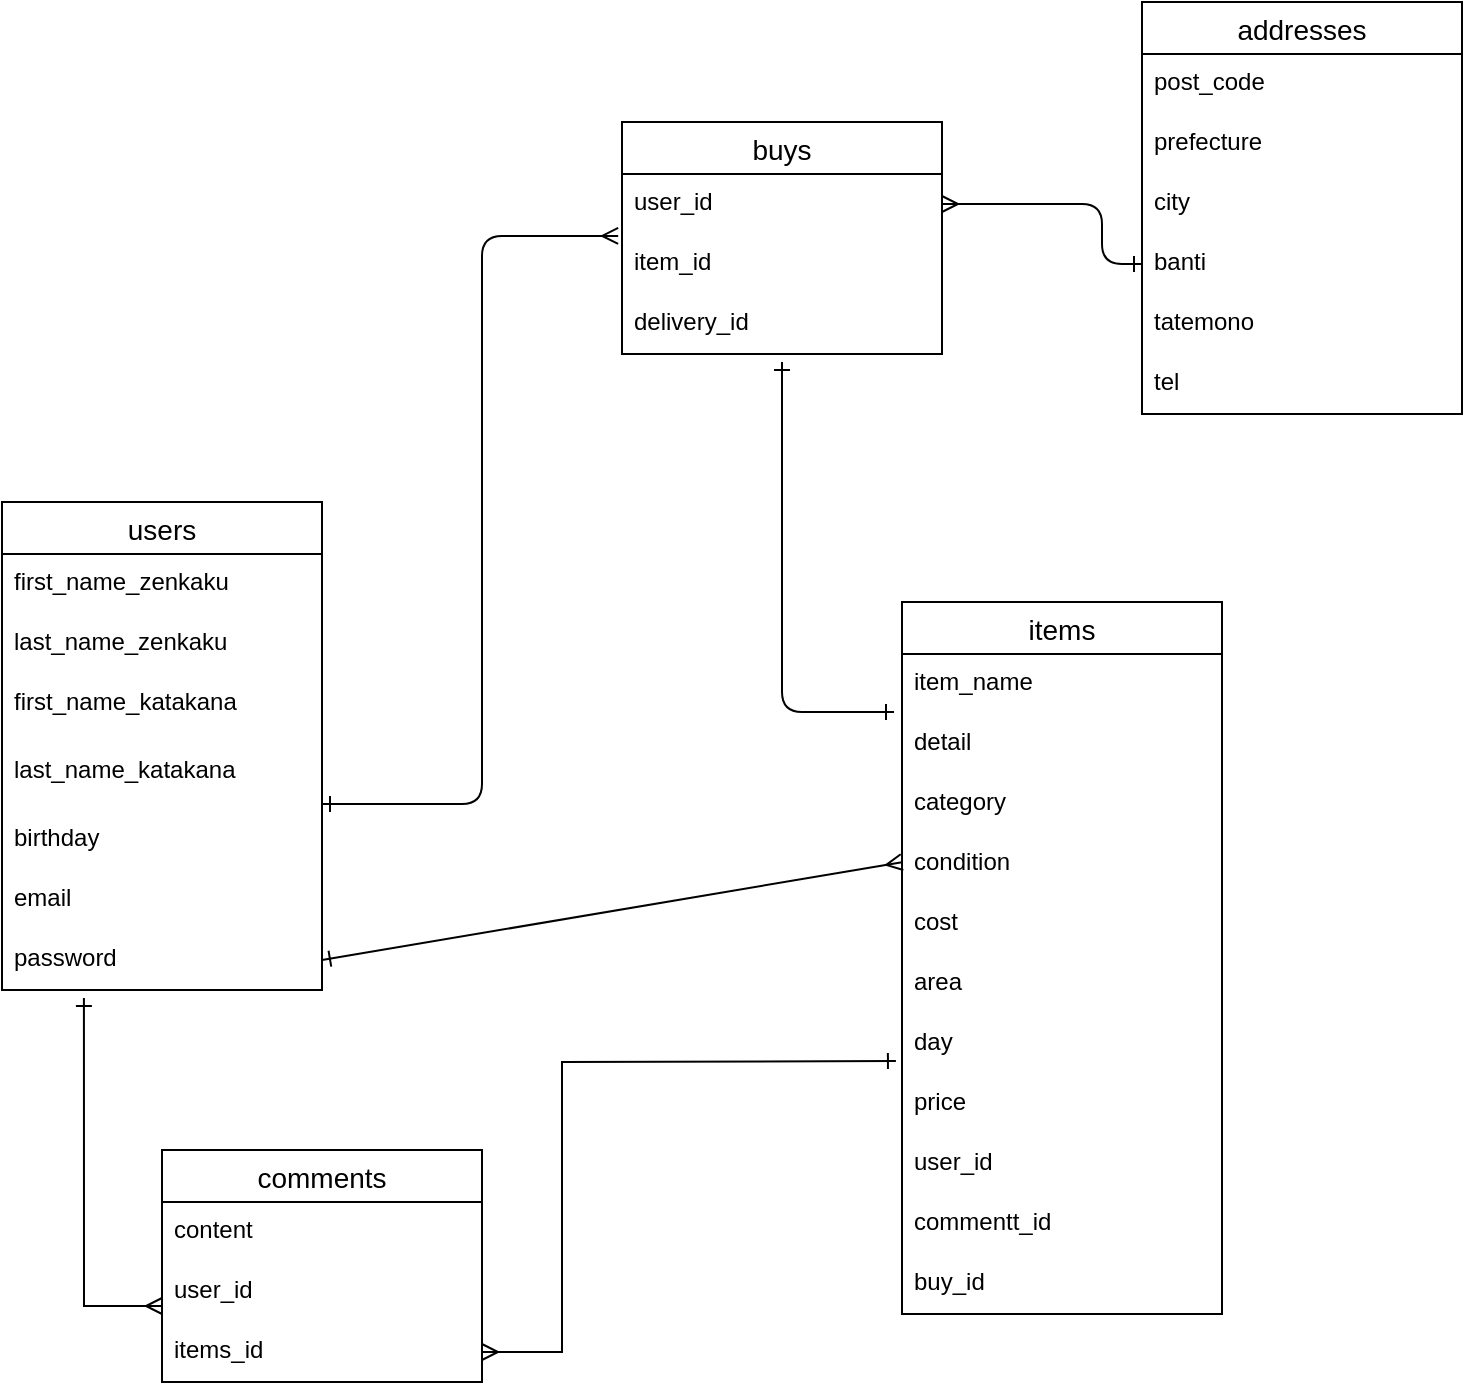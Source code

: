 <mxfile>
    <diagram id="6piRuX3mff4Y_4G7ygMA" name="ページ2">
        <mxGraphModel dx="369" dy="543" grid="1" gridSize="10" guides="1" tooltips="1" connect="1" arrows="1" fold="1" page="1" pageScale="1" pageWidth="827" pageHeight="1169" background="none" math="0" shadow="0">
            <root>
                <mxCell id="kIjTfWrcBCCCnK2rZeHg-0"/>
                <mxCell id="kIjTfWrcBCCCnK2rZeHg-1" parent="kIjTfWrcBCCCnK2rZeHg-0"/>
                <mxCell id="ozfq6LVJ5zKNNDn00uDU-0" value="users" style="swimlane;fontStyle=0;childLayout=stackLayout;horizontal=1;startSize=26;horizontalStack=0;resizeParent=1;resizeParentMax=0;resizeLast=0;collapsible=1;marginBottom=0;align=center;fontSize=14;fillColor=default;" vertex="1" parent="kIjTfWrcBCCCnK2rZeHg-1">
                    <mxGeometry x="80" y="280" width="160" height="244" as="geometry">
                        <mxRectangle x="80" y="280" width="70" height="26" as="alternateBounds"/>
                    </mxGeometry>
                </mxCell>
                <mxCell id="ozfq6LVJ5zKNNDn00uDU-1" value="first_name_zenkaku" style="text;strokeColor=none;fillColor=none;spacingLeft=4;spacingRight=4;overflow=hidden;rotatable=0;points=[[0,0.5],[1,0.5]];portConstraint=eastwest;fontSize=12;" vertex="1" parent="ozfq6LVJ5zKNNDn00uDU-0">
                    <mxGeometry y="26" width="160" height="30" as="geometry"/>
                </mxCell>
                <mxCell id="ozfq6LVJ5zKNNDn00uDU-67" value="last_name_zenkaku" style="text;strokeColor=none;fillColor=none;spacingLeft=4;spacingRight=4;overflow=hidden;rotatable=0;points=[[0,0.5],[1,0.5]];portConstraint=eastwest;fontSize=12;" vertex="1" parent="ozfq6LVJ5zKNNDn00uDU-0">
                    <mxGeometry y="56" width="160" height="30" as="geometry"/>
                </mxCell>
                <mxCell id="ozfq6LVJ5zKNNDn00uDU-68" value="first_name_katakana" style="text;strokeColor=none;fillColor=none;spacingLeft=4;spacingRight=4;overflow=hidden;rotatable=0;points=[[0,0.5],[1,0.5]];portConstraint=eastwest;fontSize=12;" vertex="1" parent="ozfq6LVJ5zKNNDn00uDU-0">
                    <mxGeometry y="86" width="160" height="34" as="geometry"/>
                </mxCell>
                <mxCell id="ozfq6LVJ5zKNNDn00uDU-2" value="last_name_katakana" style="text;strokeColor=none;fillColor=none;spacingLeft=4;spacingRight=4;overflow=hidden;rotatable=0;points=[[0,0.5],[1,0.5]];portConstraint=eastwest;fontSize=12;" vertex="1" parent="ozfq6LVJ5zKNNDn00uDU-0">
                    <mxGeometry y="120" width="160" height="34" as="geometry"/>
                </mxCell>
                <mxCell id="ozfq6LVJ5zKNNDn00uDU-3" value="birthday" style="text;strokeColor=none;fillColor=none;spacingLeft=4;spacingRight=4;overflow=hidden;rotatable=0;points=[[0,0.5],[1,0.5]];portConstraint=eastwest;fontSize=12;" vertex="1" parent="ozfq6LVJ5zKNNDn00uDU-0">
                    <mxGeometry y="154" width="160" height="30" as="geometry"/>
                </mxCell>
                <mxCell id="ozfq6LVJ5zKNNDn00uDU-4" value="email" style="text;strokeColor=none;fillColor=none;spacingLeft=4;spacingRight=4;overflow=hidden;rotatable=0;points=[[0,0.5],[1,0.5]];portConstraint=eastwest;fontSize=12;" vertex="1" parent="ozfq6LVJ5zKNNDn00uDU-0">
                    <mxGeometry y="184" width="160" height="30" as="geometry"/>
                </mxCell>
                <mxCell id="ozfq6LVJ5zKNNDn00uDU-5" value="password" style="text;strokeColor=none;fillColor=none;spacingLeft=4;spacingRight=4;overflow=hidden;rotatable=0;points=[[0,0.5],[1,0.5]];portConstraint=eastwest;fontSize=12;" vertex="1" parent="ozfq6LVJ5zKNNDn00uDU-0">
                    <mxGeometry y="214" width="160" height="30" as="geometry"/>
                </mxCell>
                <mxCell id="ozfq6LVJ5zKNNDn00uDU-6" value="items" style="swimlane;fontStyle=0;childLayout=stackLayout;horizontal=1;startSize=26;horizontalStack=0;resizeParent=1;resizeParentMax=0;resizeLast=0;collapsible=1;marginBottom=0;align=center;fontSize=14;glass=0;fillColor=default;fontColor=default;" vertex="1" parent="kIjTfWrcBCCCnK2rZeHg-1">
                    <mxGeometry x="530" y="330" width="160" height="356" as="geometry"/>
                </mxCell>
                <mxCell id="ozfq6LVJ5zKNNDn00uDU-10" value="item_name" style="text;strokeColor=none;fillColor=none;spacingLeft=4;spacingRight=4;overflow=hidden;rotatable=0;points=[[0,0.5],[1,0.5]];portConstraint=eastwest;fontSize=12;" vertex="1" parent="ozfq6LVJ5zKNNDn00uDU-6">
                    <mxGeometry y="26" width="160" height="30" as="geometry"/>
                </mxCell>
                <mxCell id="ozfq6LVJ5zKNNDn00uDU-8" value="detail" style="text;strokeColor=none;fillColor=none;spacingLeft=4;spacingRight=4;overflow=hidden;rotatable=0;points=[[0,0.5],[1,0.5]];portConstraint=eastwest;fontSize=12;" vertex="1" parent="ozfq6LVJ5zKNNDn00uDU-6">
                    <mxGeometry y="56" width="160" height="30" as="geometry"/>
                </mxCell>
                <mxCell id="ozfq6LVJ5zKNNDn00uDU-16" value="category" style="text;strokeColor=none;fillColor=none;spacingLeft=4;spacingRight=4;overflow=hidden;rotatable=0;points=[[0,0.5],[1,0.5]];portConstraint=eastwest;fontSize=12;" vertex="1" parent="ozfq6LVJ5zKNNDn00uDU-6">
                    <mxGeometry y="86" width="160" height="30" as="geometry"/>
                </mxCell>
                <mxCell id="ozfq6LVJ5zKNNDn00uDU-11" value="condition" style="text;strokeColor=none;fillColor=none;spacingLeft=4;spacingRight=4;overflow=hidden;rotatable=0;points=[[0,0.5],[1,0.5]];portConstraint=eastwest;fontSize=12;" vertex="1" parent="ozfq6LVJ5zKNNDn00uDU-6">
                    <mxGeometry y="116" width="160" height="30" as="geometry"/>
                </mxCell>
                <mxCell id="ozfq6LVJ5zKNNDn00uDU-12" value="cost" style="text;strokeColor=none;fillColor=none;spacingLeft=4;spacingRight=4;overflow=hidden;rotatable=0;points=[[0,0.5],[1,0.5]];portConstraint=eastwest;fontSize=12;" vertex="1" parent="ozfq6LVJ5zKNNDn00uDU-6">
                    <mxGeometry y="146" width="160" height="30" as="geometry"/>
                </mxCell>
                <mxCell id="ozfq6LVJ5zKNNDn00uDU-15" value="area" style="text;strokeColor=none;fillColor=none;spacingLeft=4;spacingRight=4;overflow=hidden;rotatable=0;points=[[0,0.5],[1,0.5]];portConstraint=eastwest;fontSize=12;" vertex="1" parent="ozfq6LVJ5zKNNDn00uDU-6">
                    <mxGeometry y="176" width="160" height="30" as="geometry"/>
                </mxCell>
                <mxCell id="ozfq6LVJ5zKNNDn00uDU-13" value="day" style="text;strokeColor=none;fillColor=none;spacingLeft=4;spacingRight=4;overflow=hidden;rotatable=0;points=[[0,0.5],[1,0.5]];portConstraint=eastwest;fontSize=12;" vertex="1" parent="ozfq6LVJ5zKNNDn00uDU-6">
                    <mxGeometry y="206" width="160" height="30" as="geometry"/>
                </mxCell>
                <mxCell id="ozfq6LVJ5zKNNDn00uDU-14" value="price" style="text;strokeColor=none;fillColor=none;spacingLeft=4;spacingRight=4;overflow=hidden;rotatable=0;points=[[0,0.5],[1,0.5]];portConstraint=eastwest;fontSize=12;" vertex="1" parent="ozfq6LVJ5zKNNDn00uDU-6">
                    <mxGeometry y="236" width="160" height="30" as="geometry"/>
                </mxCell>
                <mxCell id="ozfq6LVJ5zKNNDn00uDU-9" value="user_id" style="text;strokeColor=none;fillColor=none;spacingLeft=4;spacingRight=4;overflow=hidden;rotatable=0;points=[[0,0.5],[1,0.5]];portConstraint=eastwest;fontSize=12;" vertex="1" parent="ozfq6LVJ5zKNNDn00uDU-6">
                    <mxGeometry y="266" width="160" height="30" as="geometry"/>
                </mxCell>
                <mxCell id="hLZIsbkxrsdjHF1ipKGx-0" value="commentt_id" style="text;strokeColor=none;fillColor=none;spacingLeft=4;spacingRight=4;overflow=hidden;rotatable=0;points=[[0,0.5],[1,0.5]];portConstraint=eastwest;fontSize=12;" vertex="1" parent="ozfq6LVJ5zKNNDn00uDU-6">
                    <mxGeometry y="296" width="160" height="30" as="geometry"/>
                </mxCell>
                <mxCell id="hLZIsbkxrsdjHF1ipKGx-1" value="buy_id" style="text;strokeColor=none;fillColor=none;spacingLeft=4;spacingRight=4;overflow=hidden;rotatable=0;points=[[0,0.5],[1,0.5]];portConstraint=eastwest;fontSize=12;" vertex="1" parent="ozfq6LVJ5zKNNDn00uDU-6">
                    <mxGeometry y="326" width="160" height="30" as="geometry"/>
                </mxCell>
                <mxCell id="ozfq6LVJ5zKNNDn00uDU-19" value="comments" style="swimlane;fontStyle=0;childLayout=stackLayout;horizontal=1;startSize=26;horizontalStack=0;resizeParent=1;resizeParentMax=0;resizeLast=0;collapsible=1;marginBottom=0;align=center;fontSize=14;" vertex="1" parent="kIjTfWrcBCCCnK2rZeHg-1">
                    <mxGeometry x="160" y="604" width="160" height="116" as="geometry"/>
                </mxCell>
                <mxCell id="ozfq6LVJ5zKNNDn00uDU-20" value="content" style="text;strokeColor=none;fillColor=none;spacingLeft=4;spacingRight=4;overflow=hidden;rotatable=0;points=[[0,0.5],[1,0.5]];portConstraint=eastwest;fontSize=12;" vertex="1" parent="ozfq6LVJ5zKNNDn00uDU-19">
                    <mxGeometry y="26" width="160" height="30" as="geometry"/>
                </mxCell>
                <mxCell id="ozfq6LVJ5zKNNDn00uDU-21" value="user_id" style="text;strokeColor=none;fillColor=none;spacingLeft=4;spacingRight=4;overflow=hidden;rotatable=0;points=[[0,0.5],[1,0.5]];portConstraint=eastwest;fontSize=12;" vertex="1" parent="ozfq6LVJ5zKNNDn00uDU-19">
                    <mxGeometry y="56" width="160" height="30" as="geometry"/>
                </mxCell>
                <mxCell id="ozfq6LVJ5zKNNDn00uDU-22" value="items_id" style="text;strokeColor=none;fillColor=none;spacingLeft=4;spacingRight=4;overflow=hidden;rotatable=0;points=[[0,0.5],[1,0.5]];portConstraint=eastwest;fontSize=12;" vertex="1" parent="ozfq6LVJ5zKNNDn00uDU-19">
                    <mxGeometry y="86" width="160" height="30" as="geometry"/>
                </mxCell>
                <mxCell id="ozfq6LVJ5zKNNDn00uDU-23" value="" style="endArrow=ERmany;html=1;rounded=0;exitX=0.256;exitY=1.133;exitDx=0;exitDy=0;exitPerimeter=0;startArrow=ERone;startFill=0;endFill=0;" edge="1" parent="kIjTfWrcBCCCnK2rZeHg-1" source="ozfq6LVJ5zKNNDn00uDU-5">
                    <mxGeometry relative="1" as="geometry">
                        <mxPoint x="230" y="520" as="sourcePoint"/>
                        <mxPoint x="160" y="682" as="targetPoint"/>
                        <Array as="points">
                            <mxPoint x="121" y="682"/>
                        </Array>
                    </mxGeometry>
                </mxCell>
                <mxCell id="ozfq6LVJ5zKNNDn00uDU-24" value="" style="endArrow=ERmany;html=1;rounded=0;startArrow=ERone;startFill=0;endFill=0;exitX=1;exitY=0.5;exitDx=0;exitDy=0;" edge="1" parent="kIjTfWrcBCCCnK2rZeHg-1" source="ozfq6LVJ5zKNNDn00uDU-5">
                    <mxGeometry relative="1" as="geometry">
                        <mxPoint x="250" y="460" as="sourcePoint"/>
                        <mxPoint x="530" y="460.094" as="targetPoint"/>
                    </mxGeometry>
                </mxCell>
                <mxCell id="ozfq6LVJ5zKNNDn00uDU-25" value="" style="endArrow=ERone;html=1;rounded=0;startArrow=ERmany;startFill=0;endFill=0;exitX=1;exitY=0.5;exitDx=0;exitDy=0;entryX=-0.019;entryY=0.783;entryDx=0;entryDy=0;entryPerimeter=0;" edge="1" parent="kIjTfWrcBCCCnK2rZeHg-1" source="ozfq6LVJ5zKNNDn00uDU-22" target="ozfq6LVJ5zKNNDn00uDU-13">
                    <mxGeometry relative="1" as="geometry">
                        <mxPoint x="390" y="530" as="sourcePoint"/>
                        <mxPoint x="520" y="560" as="targetPoint"/>
                        <Array as="points">
                            <mxPoint x="360" y="705"/>
                            <mxPoint x="360" y="560"/>
                        </Array>
                    </mxGeometry>
                </mxCell>
                <mxCell id="ozfq6LVJ5zKNNDn00uDU-27" value="buys" style="swimlane;fontStyle=0;childLayout=stackLayout;horizontal=1;startSize=26;horizontalStack=0;resizeParent=1;resizeParentMax=0;resizeLast=0;collapsible=1;marginBottom=0;align=center;fontSize=14;" vertex="1" parent="kIjTfWrcBCCCnK2rZeHg-1">
                    <mxGeometry x="390" y="90" width="160" height="116" as="geometry"/>
                </mxCell>
                <mxCell id="ozfq6LVJ5zKNNDn00uDU-29" value="user_id" style="text;strokeColor=none;fillColor=none;spacingLeft=4;spacingRight=4;overflow=hidden;rotatable=0;points=[[0,0.5],[1,0.5]];portConstraint=eastwest;fontSize=12;" vertex="1" parent="ozfq6LVJ5zKNNDn00uDU-27">
                    <mxGeometry y="26" width="160" height="30" as="geometry"/>
                </mxCell>
                <mxCell id="ozfq6LVJ5zKNNDn00uDU-30" value="item_id" style="text;strokeColor=none;fillColor=none;spacingLeft=4;spacingRight=4;overflow=hidden;rotatable=0;points=[[0,0.5],[1,0.5]];portConstraint=eastwest;fontSize=12;" vertex="1" parent="ozfq6LVJ5zKNNDn00uDU-27">
                    <mxGeometry y="56" width="160" height="30" as="geometry"/>
                </mxCell>
                <mxCell id="ozfq6LVJ5zKNNDn00uDU-31" value="delivery_id" style="text;strokeColor=none;fillColor=none;spacingLeft=4;spacingRight=4;overflow=hidden;rotatable=0;points=[[0,0.5],[1,0.5]];portConstraint=eastwest;fontSize=12;" vertex="1" parent="ozfq6LVJ5zKNNDn00uDU-27">
                    <mxGeometry y="86" width="160" height="30" as="geometry"/>
                </mxCell>
                <mxCell id="ozfq6LVJ5zKNNDn00uDU-32" style="edgeStyle=elbowEdgeStyle;html=1;exitX=1;exitY=0.5;exitDx=0;exitDy=0;startArrow=ERone;startFill=0;endArrow=ERmany;endFill=0;entryX=-0.012;entryY=0.033;entryDx=0;entryDy=0;entryPerimeter=0;" edge="1" parent="kIjTfWrcBCCCnK2rZeHg-1" target="ozfq6LVJ5zKNNDn00uDU-30">
                    <mxGeometry relative="1" as="geometry">
                        <mxPoint x="400" y="400" as="targetPoint"/>
                        <mxPoint x="240" y="431" as="sourcePoint"/>
                        <Array as="points">
                            <mxPoint x="320" y="180"/>
                            <mxPoint x="380" y="200"/>
                        </Array>
                    </mxGeometry>
                </mxCell>
                <mxCell id="ozfq6LVJ5zKNNDn00uDU-33" style="edgeStyle=elbowEdgeStyle;html=1;exitX=-0.025;exitY=-0.033;exitDx=0;exitDy=0;startArrow=ERone;startFill=0;endArrow=ERone;endFill=0;exitPerimeter=0;" edge="1" parent="kIjTfWrcBCCCnK2rZeHg-1" source="ozfq6LVJ5zKNNDn00uDU-8">
                    <mxGeometry relative="1" as="geometry">
                        <mxPoint x="470" y="210" as="targetPoint"/>
                        <Array as="points">
                            <mxPoint x="470" y="210"/>
                            <mxPoint x="470" y="320"/>
                            <mxPoint x="600" y="280"/>
                            <mxPoint x="640" y="230"/>
                            <mxPoint x="650" y="240"/>
                        </Array>
                    </mxGeometry>
                </mxCell>
                <mxCell id="ozfq6LVJ5zKNNDn00uDU-59" value="addresses" style="swimlane;fontStyle=0;childLayout=stackLayout;horizontal=1;startSize=26;horizontalStack=0;resizeParent=1;resizeParentMax=0;resizeLast=0;collapsible=1;marginBottom=0;align=center;fontSize=14;" vertex="1" parent="kIjTfWrcBCCCnK2rZeHg-1">
                    <mxGeometry x="650" y="30" width="160" height="206" as="geometry"/>
                </mxCell>
                <mxCell id="ozfq6LVJ5zKNNDn00uDU-60" value="post_code" style="text;strokeColor=none;fillColor=none;spacingLeft=4;spacingRight=4;overflow=hidden;rotatable=0;points=[[0,0.5],[1,0.5]];portConstraint=eastwest;fontSize=12;" vertex="1" parent="ozfq6LVJ5zKNNDn00uDU-59">
                    <mxGeometry y="26" width="160" height="30" as="geometry"/>
                </mxCell>
                <mxCell id="ozfq6LVJ5zKNNDn00uDU-63" value="prefecture" style="text;strokeColor=none;fillColor=none;spacingLeft=4;spacingRight=4;overflow=hidden;rotatable=0;points=[[0,0.5],[1,0.5]];portConstraint=eastwest;fontSize=12;" vertex="1" parent="ozfq6LVJ5zKNNDn00uDU-59">
                    <mxGeometry y="56" width="160" height="30" as="geometry"/>
                </mxCell>
                <mxCell id="ozfq6LVJ5zKNNDn00uDU-64" value="city" style="text;strokeColor=none;fillColor=none;spacingLeft=4;spacingRight=4;overflow=hidden;rotatable=0;points=[[0,0.5],[1,0.5]];portConstraint=eastwest;fontSize=12;" vertex="1" parent="ozfq6LVJ5zKNNDn00uDU-59">
                    <mxGeometry y="86" width="160" height="30" as="geometry"/>
                </mxCell>
                <mxCell id="ozfq6LVJ5zKNNDn00uDU-65" value="banti" style="text;strokeColor=none;fillColor=none;spacingLeft=4;spacingRight=4;overflow=hidden;rotatable=0;points=[[0,0.5],[1,0.5]];portConstraint=eastwest;fontSize=12;" vertex="1" parent="ozfq6LVJ5zKNNDn00uDU-59">
                    <mxGeometry y="116" width="160" height="30" as="geometry"/>
                </mxCell>
                <mxCell id="ozfq6LVJ5zKNNDn00uDU-66" value="tatemono" style="text;strokeColor=none;fillColor=none;spacingLeft=4;spacingRight=4;overflow=hidden;rotatable=0;points=[[0,0.5],[1,0.5]];portConstraint=eastwest;fontSize=12;" vertex="1" parent="ozfq6LVJ5zKNNDn00uDU-59">
                    <mxGeometry y="146" width="160" height="30" as="geometry"/>
                </mxCell>
                <mxCell id="ozfq6LVJ5zKNNDn00uDU-61" value="tel" style="text;strokeColor=none;fillColor=none;spacingLeft=4;spacingRight=4;overflow=hidden;rotatable=0;points=[[0,0.5],[1,0.5]];portConstraint=eastwest;fontSize=12;" vertex="1" parent="ozfq6LVJ5zKNNDn00uDU-59">
                    <mxGeometry y="176" width="160" height="30" as="geometry"/>
                </mxCell>
                <mxCell id="ozfq6LVJ5zKNNDn00uDU-62" style="edgeStyle=elbowEdgeStyle;html=1;exitX=0;exitY=0.5;exitDx=0;exitDy=0;startArrow=ERone;startFill=0;endArrow=ERmany;endFill=0;entryX=1;entryY=0.5;entryDx=0;entryDy=0;" edge="1" parent="kIjTfWrcBCCCnK2rZeHg-1" source="ozfq6LVJ5zKNNDn00uDU-65" target="ozfq6LVJ5zKNNDn00uDU-29">
                    <mxGeometry relative="1" as="geometry">
                        <mxPoint x="563.04" y="222" as="targetPoint"/>
                        <mxPoint x="660" y="340" as="sourcePoint"/>
                        <Array as="points">
                            <mxPoint x="630" y="160"/>
                            <mxPoint x="746" y="150"/>
                            <mxPoint x="660" y="250"/>
                        </Array>
                    </mxGeometry>
                </mxCell>
            </root>
        </mxGraphModel>
    </diagram>
</mxfile>